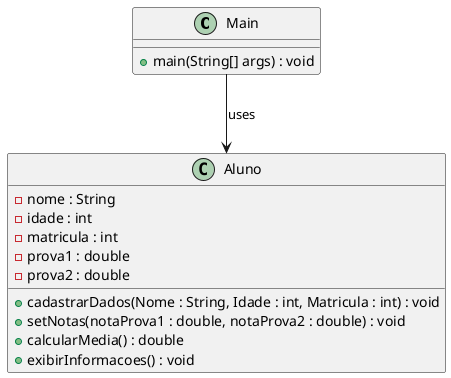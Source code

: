 @startuml
class Main {
    +main(String[] args) : void
}

class Aluno {
    -nome : String
    -idade : int
    -matricula : int
    -prova1 : double
    -prova2 : double
    +cadastrarDados(Nome : String, Idade : int, Matricula : int) : void
    +setNotas(notaProva1 : double, notaProva2 : double) : void
    +calcularMedia() : double
    +exibirInformacoes() : void
}

Main --> Aluno : uses
@enduml